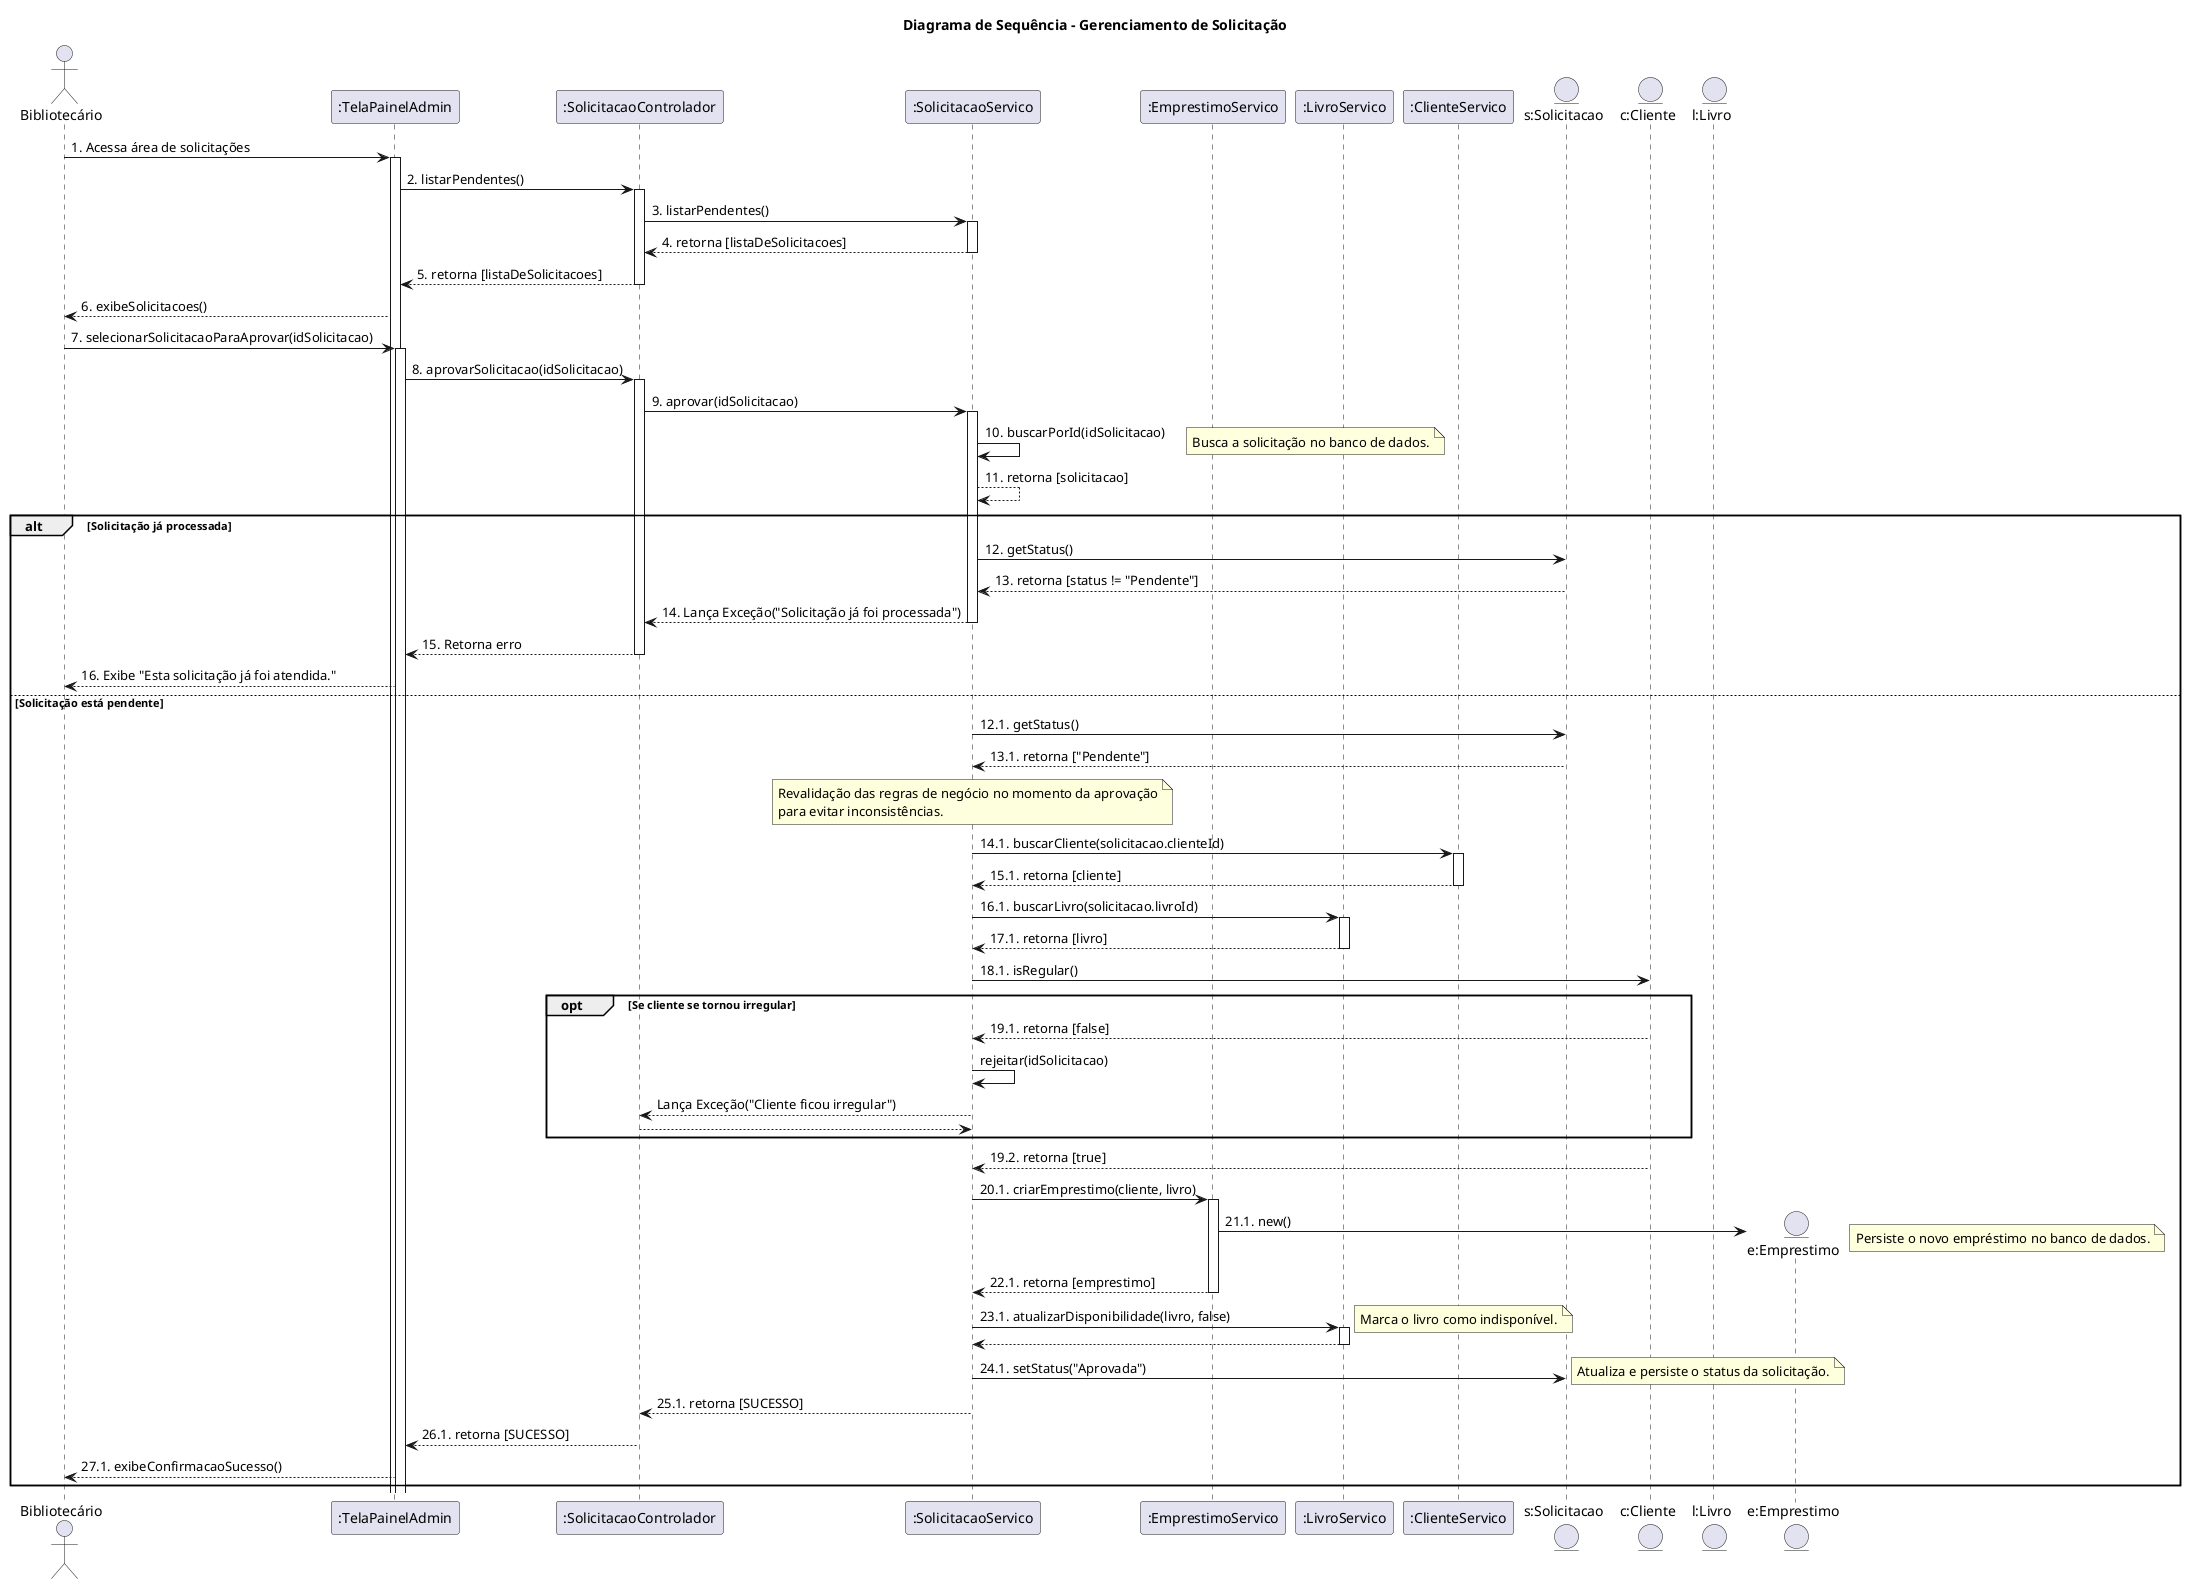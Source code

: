 @startuml
title Diagrama de Sequência - Gerenciamento de Solicitação

actor Bibliotecário
participant ":TelaPainelAdmin" as Tela
participant ":SolicitacaoControlador" as Controlador
participant ":SolicitacaoServico" as SolicitacaoSvc
participant ":EmprestimoServico" as EmprestimoSvc
participant ":LivroServico" as LivroSvc
participant ":ClienteServico" as ClienteSvc
entity "s:Solicitacao" as SolicitacaoEnt
entity "c:Cliente" as ClienteEnt
entity "l:Livro" as LivroEnt
entity "e:Emprestimo" as EmprestimoEnt

' Início da sequência
Bibliotecário -> Tela ++ : 1. Acessa área de solicitações
Tela -> Controlador ++ : 2. listarPendentes()
Controlador -> SolicitacaoSvc ++ : 3. listarPendentes()
SolicitacaoSvc --> Controlador -- : 4. retorna [listaDeSolicitacoes]
Controlador --> Tela -- : 5. retorna [listaDeSolicitacoes]
Tela --> Bibliotecário : 6. exibeSolicitacoes()

Bibliotecário -> Tela ++ : 7. selecionarSolicitacaoParaAprovar(idSolicitacao)
Tela -> Controlador ++ : 8. aprovarSolicitacao(idSolicitacao)
Controlador -> SolicitacaoSvc ++ : 9. aprovar(idSolicitacao)

' Passo 1: O Serviço busca a entidade principal
SolicitacaoSvc -> SolicitacaoSvc : 10. buscarPorId(idSolicitacao)
note right: Busca a solicitação no banco de dados.
SolicitacaoSvc --> SolicitacaoSvc : 11. retorna [solicitacao]

' Passo 2: Validações de segurança e estado
alt Solicitação já processada
    SolicitacaoSvc -> SolicitacaoEnt : 12. getStatus()
    SolicitacaoEnt --> SolicitacaoSvc -- : 13. retorna [status != "Pendente"]
    SolicitacaoSvc --> Controlador -- : 14. Lança Exceção("Solicitação já foi processada")
    Controlador --> Tela -- : 15. Retorna erro
    Tela --> Bibliotecário : 16. Exibe "Esta solicitação já foi atendida."
else Solicitação está pendente
    SolicitacaoSvc -> SolicitacaoEnt : 12.1. getStatus()
    SolicitacaoEnt --> SolicitacaoSvc -- : 13.1. retorna ["Pendente"]

    note over SolicitacaoSvc
    Revalidação das regras de negócio no momento da aprovação
    para evitar inconsistências.
    end note

    ' Revalidação 2.1: Busca entidades relacionadas
    SolicitacaoSvc -> ClienteSvc ++: 14.1. buscarCliente(solicitacao.clienteId)
    ClienteSvc --> SolicitacaoSvc --: 15.1. retorna [cliente]
    SolicitacaoSvc -> LivroSvc ++: 16.1. buscarLivro(solicitacao.livroId)
    LivroSvc --> SolicitacaoSvc --: 17.1. retorna [livro]
    
    ' Revalidação 2.2: Verifica novamente a situação do cliente
    SolicitacaoSvc -> ClienteEnt : 18.1. isRegular()
    opt Se cliente se tornou irregular
         ClienteEnt --> SolicitacaoSvc -- : 19.1. retorna [false]
         SolicitacaoSvc -> SolicitacaoSvc : rejeitar(idSolicitacao) 
         SolicitacaoSvc --> Controlador --: Lança Exceção("Cliente ficou irregular")
         return
    end
    ClienteEnt --> SolicitacaoSvc -- : 19.2. retorna [true]

    ' Passo 3: Executa as ações de negócio (orquestração)
    SolicitacaoSvc -> EmprestimoSvc ++ : 20.1. criarEmprestimo(cliente, livro)
    create EmprestimoEnt
    EmprestimoSvc -> EmprestimoEnt : 21.1. new()
    note right: Persiste o novo empréstimo no banco de dados.
    EmprestimoSvc --> SolicitacaoSvc -- : 22.1. retorna [emprestimo]
    
    SolicitacaoSvc -> LivroSvc ++ : 23.1. atualizarDisponibilidade(livro, false)
    note right: Marca o livro como indisponível.
    LivroSvc --> SolicitacaoSvc --
    
    SolicitacaoSvc -> SolicitacaoEnt : 24.1. setStatus("Aprovada")
    note right: Atualiza e persiste o status da solicitação.
    
    SolicitacaoSvc --> Controlador -- : 25.1. retorna [SUCESSO]
    Controlador --> Tela -- : 26.1. retorna [SUCESSO]
    Tela --> Bibliotecário : 27.1. exibeConfirmacaoSucesso()
end
@enduml